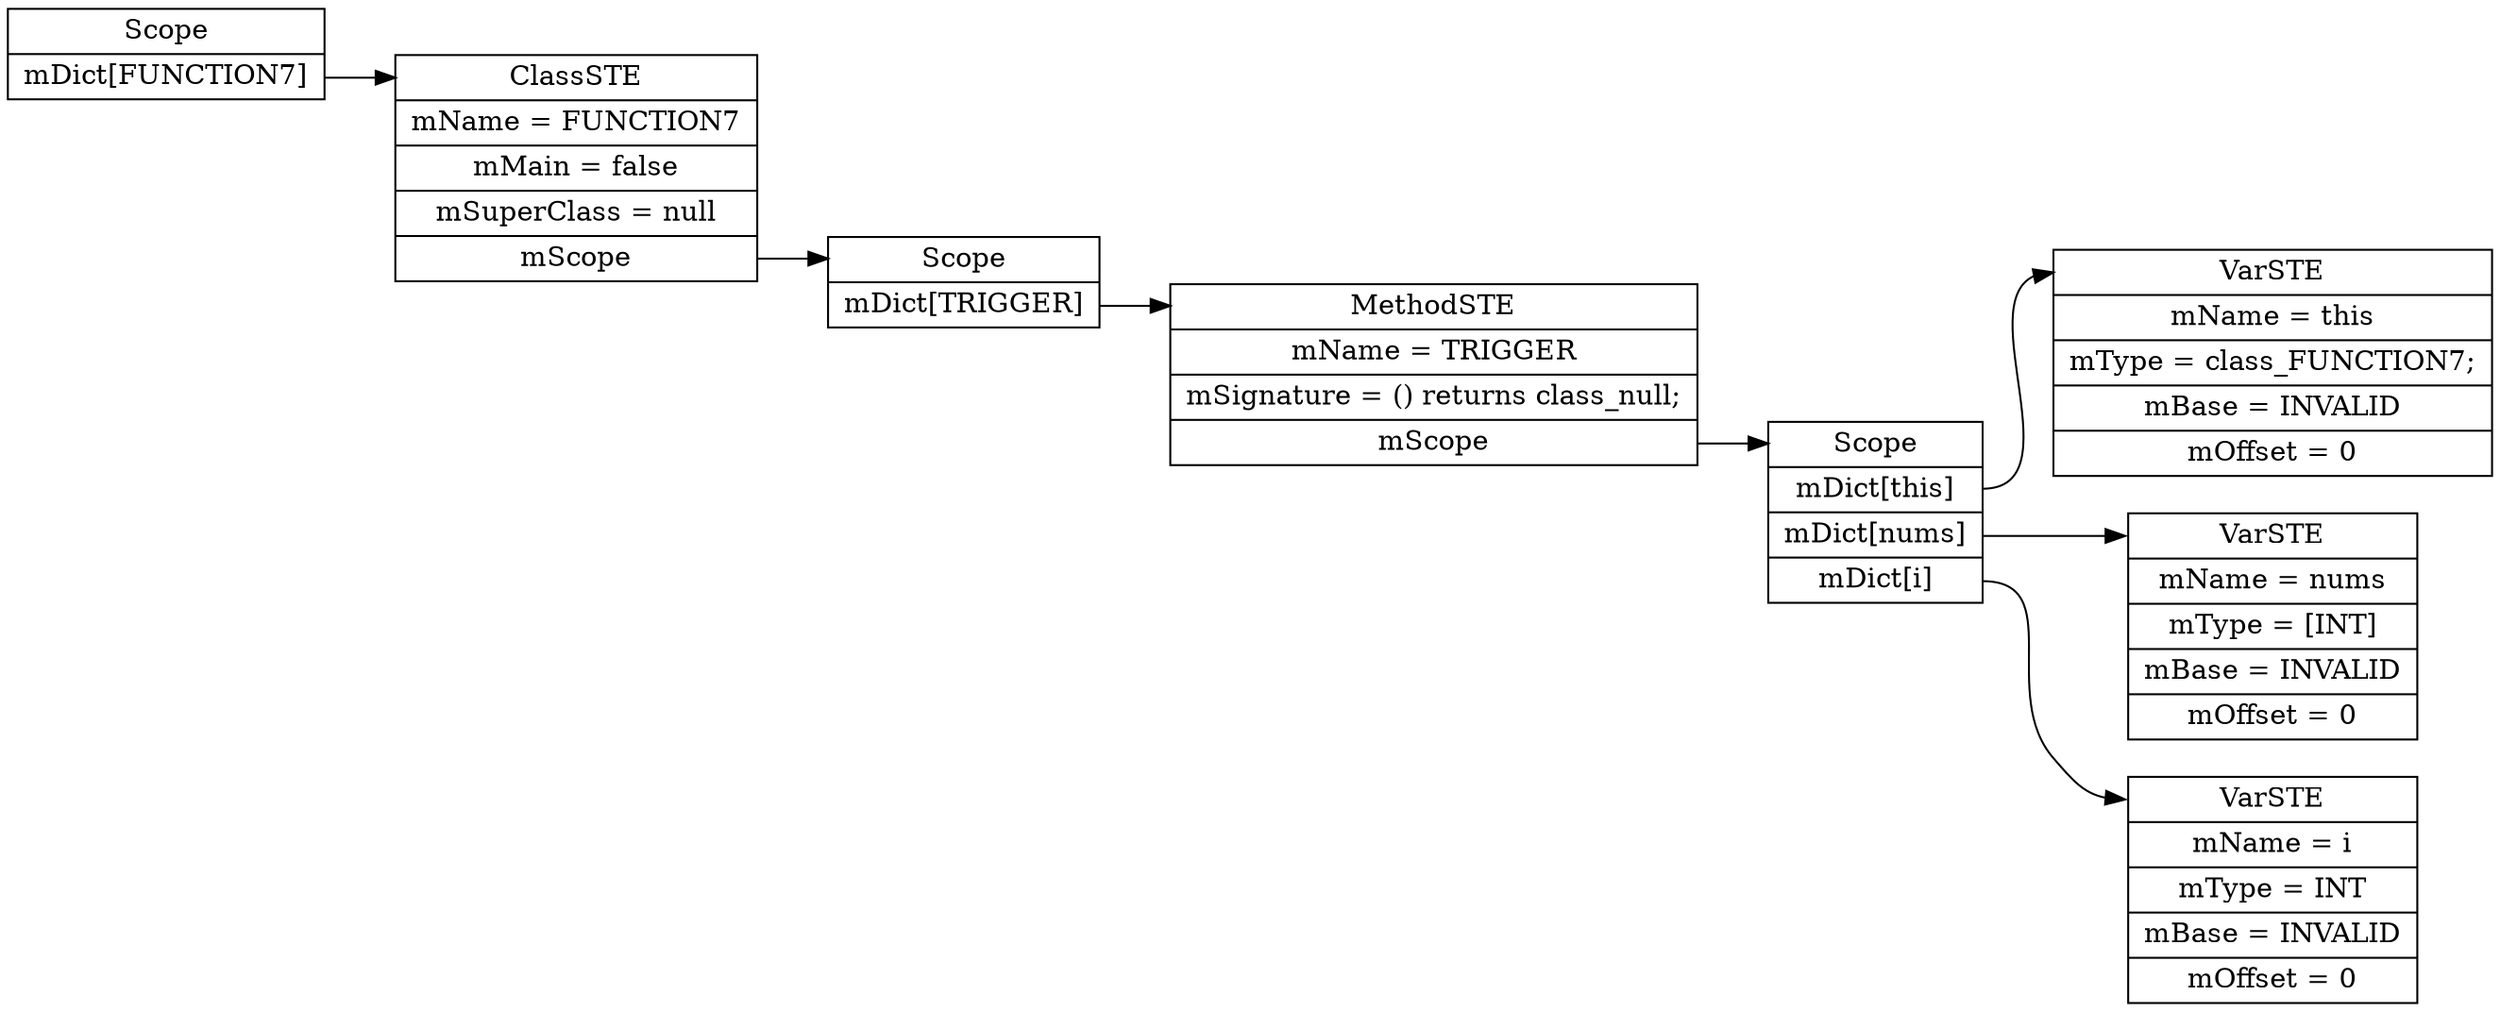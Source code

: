 digraph SymTable {
	graph [rankdir="LR"];
	node [shape=record];
	0 [label=" <f0> Scope | <f1> mDict\[FUNCTION7\] "];
	0:<f1> -> 1:<f0>;
	1 [label=" <f0> ClassSTE | <f1> mName = FUNCTION7| <f2> mMain = false| <f3> mSuperClass = null| <f4> mScope "];
	1:<f4> -> 2:<f0>;
	2 [label=" <f0> Scope | <f1> mDict\[TRIGGER\] "];
	2:<f1> -> 3:<f0>;
	3 [label=" <f0> MethodSTE | <f1> mName = TRIGGER| <f2> mSignature = () returns class_null;| <f3> mScope "];
	3:<f3> -> 4:<f0>;
	4 [label=" <f0> Scope | <f1> mDict\[this\] | <f2> mDict\[nums\] | <f3> mDict\[i\] "];
	4:<f1> -> 5:<f0>;
	5 [label=" <f0> VarSTE | <f1> mName = this| <f2> mType = class_FUNCTION7;| <f3> mBase = INVALID| <f4> mOffset = 0"];
	4:<f2> -> 6:<f0>;
	6 [label=" <f0> VarSTE | <f1> mName = nums| <f2> mType = [INT]| <f3> mBase = INVALID| <f4> mOffset = 0"];
	4:<f3> -> 7:<f0>;
	7 [label=" <f0> VarSTE | <f1> mName = i| <f2> mType = INT| <f3> mBase = INVALID| <f4> mOffset = 0"];
}
